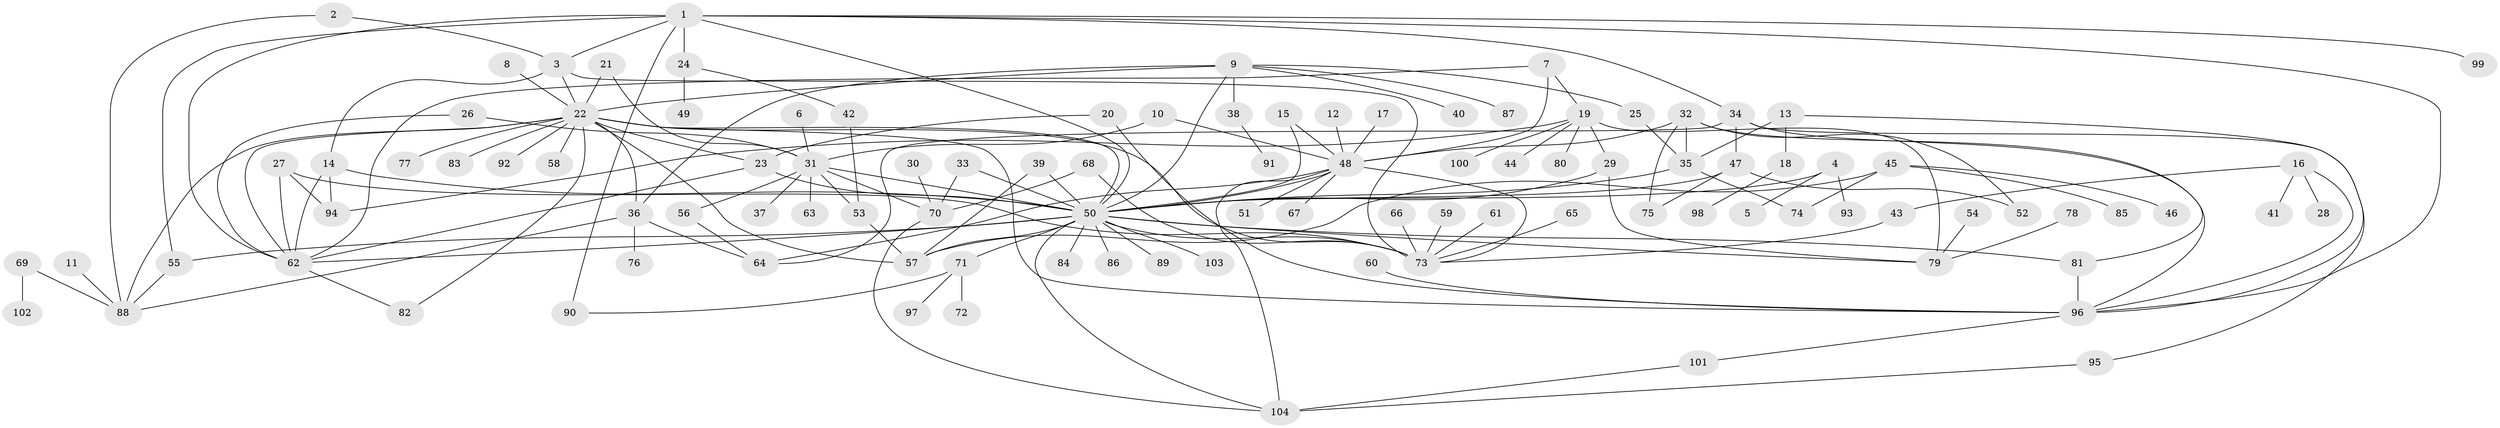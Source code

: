 // original degree distribution, {3: 0.06756756756756757, 10: 0.006756756756756757, 27: 0.006756756756756757, 2: 0.27702702702702703, 19: 0.006756756756756757, 12: 0.006756756756756757, 5: 0.060810810810810814, 11: 0.02027027027027027, 13: 0.006756756756756757, 6: 0.013513513513513514, 1: 0.43243243243243246, 8: 0.006756756756756757, 4: 0.06756756756756757, 7: 0.02027027027027027}
// Generated by graph-tools (version 1.1) at 2025/36/03/04/25 23:36:44]
// undirected, 104 vertices, 158 edges
graph export_dot {
  node [color=gray90,style=filled];
  1;
  2;
  3;
  4;
  5;
  6;
  7;
  8;
  9;
  10;
  11;
  12;
  13;
  14;
  15;
  16;
  17;
  18;
  19;
  20;
  21;
  22;
  23;
  24;
  25;
  26;
  27;
  28;
  29;
  30;
  31;
  32;
  33;
  34;
  35;
  36;
  37;
  38;
  39;
  40;
  41;
  42;
  43;
  44;
  45;
  46;
  47;
  48;
  49;
  50;
  51;
  52;
  53;
  54;
  55;
  56;
  57;
  58;
  59;
  60;
  61;
  62;
  63;
  64;
  65;
  66;
  67;
  68;
  69;
  70;
  71;
  72;
  73;
  74;
  75;
  76;
  77;
  78;
  79;
  80;
  81;
  82;
  83;
  84;
  85;
  86;
  87;
  88;
  89;
  90;
  91;
  92;
  93;
  94;
  95;
  96;
  97;
  98;
  99;
  100;
  101;
  102;
  103;
  104;
  1 -- 3 [weight=1.0];
  1 -- 24 [weight=2.0];
  1 -- 34 [weight=1.0];
  1 -- 50 [weight=1.0];
  1 -- 55 [weight=1.0];
  1 -- 62 [weight=1.0];
  1 -- 90 [weight=2.0];
  1 -- 96 [weight=1.0];
  1 -- 99 [weight=1.0];
  2 -- 3 [weight=1.0];
  2 -- 88 [weight=1.0];
  3 -- 14 [weight=1.0];
  3 -- 22 [weight=1.0];
  3 -- 73 [weight=1.0];
  4 -- 5 [weight=1.0];
  4 -- 50 [weight=1.0];
  4 -- 93 [weight=1.0];
  6 -- 31 [weight=1.0];
  7 -- 19 [weight=1.0];
  7 -- 48 [weight=1.0];
  7 -- 62 [weight=1.0];
  8 -- 22 [weight=1.0];
  9 -- 22 [weight=1.0];
  9 -- 25 [weight=1.0];
  9 -- 36 [weight=1.0];
  9 -- 38 [weight=1.0];
  9 -- 40 [weight=1.0];
  9 -- 50 [weight=1.0];
  9 -- 87 [weight=1.0];
  10 -- 31 [weight=1.0];
  10 -- 48 [weight=1.0];
  11 -- 88 [weight=1.0];
  12 -- 48 [weight=1.0];
  13 -- 18 [weight=1.0];
  13 -- 35 [weight=1.0];
  13 -- 96 [weight=1.0];
  14 -- 50 [weight=1.0];
  14 -- 62 [weight=1.0];
  14 -- 94 [weight=1.0];
  15 -- 48 [weight=1.0];
  15 -- 50 [weight=1.0];
  16 -- 28 [weight=1.0];
  16 -- 41 [weight=1.0];
  16 -- 43 [weight=1.0];
  16 -- 96 [weight=1.0];
  17 -- 48 [weight=1.0];
  18 -- 98 [weight=1.0];
  19 -- 29 [weight=1.0];
  19 -- 44 [weight=1.0];
  19 -- 79 [weight=1.0];
  19 -- 80 [weight=1.0];
  19 -- 94 [weight=1.0];
  19 -- 100 [weight=1.0];
  20 -- 23 [weight=1.0];
  20 -- 96 [weight=1.0];
  21 -- 22 [weight=1.0];
  21 -- 31 [weight=1.0];
  22 -- 23 [weight=2.0];
  22 -- 36 [weight=1.0];
  22 -- 50 [weight=1.0];
  22 -- 57 [weight=1.0];
  22 -- 58 [weight=1.0];
  22 -- 62 [weight=1.0];
  22 -- 73 [weight=1.0];
  22 -- 77 [weight=1.0];
  22 -- 82 [weight=1.0];
  22 -- 83 [weight=1.0];
  22 -- 88 [weight=1.0];
  22 -- 92 [weight=1.0];
  22 -- 96 [weight=1.0];
  23 -- 50 [weight=1.0];
  23 -- 62 [weight=1.0];
  24 -- 42 [weight=1.0];
  24 -- 49 [weight=1.0];
  25 -- 35 [weight=1.0];
  26 -- 31 [weight=1.0];
  26 -- 62 [weight=1.0];
  27 -- 62 [weight=1.0];
  27 -- 73 [weight=1.0];
  27 -- 94 [weight=1.0];
  29 -- 50 [weight=1.0];
  29 -- 79 [weight=1.0];
  30 -- 70 [weight=1.0];
  31 -- 37 [weight=1.0];
  31 -- 50 [weight=1.0];
  31 -- 53 [weight=1.0];
  31 -- 56 [weight=1.0];
  31 -- 63 [weight=1.0];
  31 -- 70 [weight=1.0];
  32 -- 35 [weight=1.0];
  32 -- 48 [weight=1.0];
  32 -- 52 [weight=1.0];
  32 -- 75 [weight=1.0];
  32 -- 96 [weight=1.0];
  33 -- 50 [weight=1.0];
  33 -- 70 [weight=1.0];
  34 -- 47 [weight=1.0];
  34 -- 64 [weight=1.0];
  34 -- 81 [weight=1.0];
  34 -- 95 [weight=1.0];
  35 -- 50 [weight=1.0];
  35 -- 74 [weight=1.0];
  36 -- 64 [weight=1.0];
  36 -- 76 [weight=1.0];
  36 -- 88 [weight=1.0];
  38 -- 91 [weight=1.0];
  39 -- 50 [weight=1.0];
  39 -- 57 [weight=1.0];
  42 -- 53 [weight=1.0];
  43 -- 73 [weight=1.0];
  45 -- 46 [weight=1.0];
  45 -- 57 [weight=1.0];
  45 -- 74 [weight=1.0];
  45 -- 85 [weight=1.0];
  47 -- 50 [weight=1.0];
  47 -- 52 [weight=1.0];
  47 -- 75 [weight=1.0];
  48 -- 50 [weight=1.0];
  48 -- 51 [weight=1.0];
  48 -- 64 [weight=1.0];
  48 -- 67 [weight=1.0];
  48 -- 73 [weight=1.0];
  48 -- 104 [weight=1.0];
  50 -- 55 [weight=1.0];
  50 -- 57 [weight=1.0];
  50 -- 62 [weight=1.0];
  50 -- 71 [weight=1.0];
  50 -- 73 [weight=1.0];
  50 -- 79 [weight=1.0];
  50 -- 81 [weight=1.0];
  50 -- 84 [weight=1.0];
  50 -- 86 [weight=1.0];
  50 -- 89 [weight=1.0];
  50 -- 103 [weight=1.0];
  50 -- 104 [weight=1.0];
  53 -- 57 [weight=1.0];
  54 -- 79 [weight=1.0];
  55 -- 88 [weight=1.0];
  56 -- 64 [weight=1.0];
  59 -- 73 [weight=1.0];
  60 -- 96 [weight=1.0];
  61 -- 73 [weight=1.0];
  62 -- 82 [weight=1.0];
  65 -- 73 [weight=1.0];
  66 -- 73 [weight=1.0];
  68 -- 70 [weight=1.0];
  68 -- 73 [weight=1.0];
  69 -- 88 [weight=1.0];
  69 -- 102 [weight=1.0];
  70 -- 104 [weight=1.0];
  71 -- 72 [weight=1.0];
  71 -- 90 [weight=1.0];
  71 -- 97 [weight=1.0];
  78 -- 79 [weight=1.0];
  81 -- 96 [weight=1.0];
  95 -- 104 [weight=1.0];
  96 -- 101 [weight=1.0];
  101 -- 104 [weight=1.0];
}
